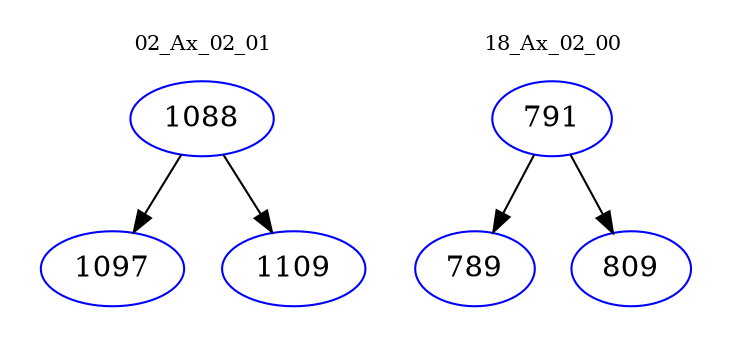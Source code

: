 digraph{
subgraph cluster_0 {
color = white
label = "02_Ax_02_01";
fontsize=10;
T0_1088 [label="1088", color="blue"]
T0_1088 -> T0_1097 [color="black"]
T0_1097 [label="1097", color="blue"]
T0_1088 -> T0_1109 [color="black"]
T0_1109 [label="1109", color="blue"]
}
subgraph cluster_1 {
color = white
label = "18_Ax_02_00";
fontsize=10;
T1_791 [label="791", color="blue"]
T1_791 -> T1_789 [color="black"]
T1_789 [label="789", color="blue"]
T1_791 -> T1_809 [color="black"]
T1_809 [label="809", color="blue"]
}
}
